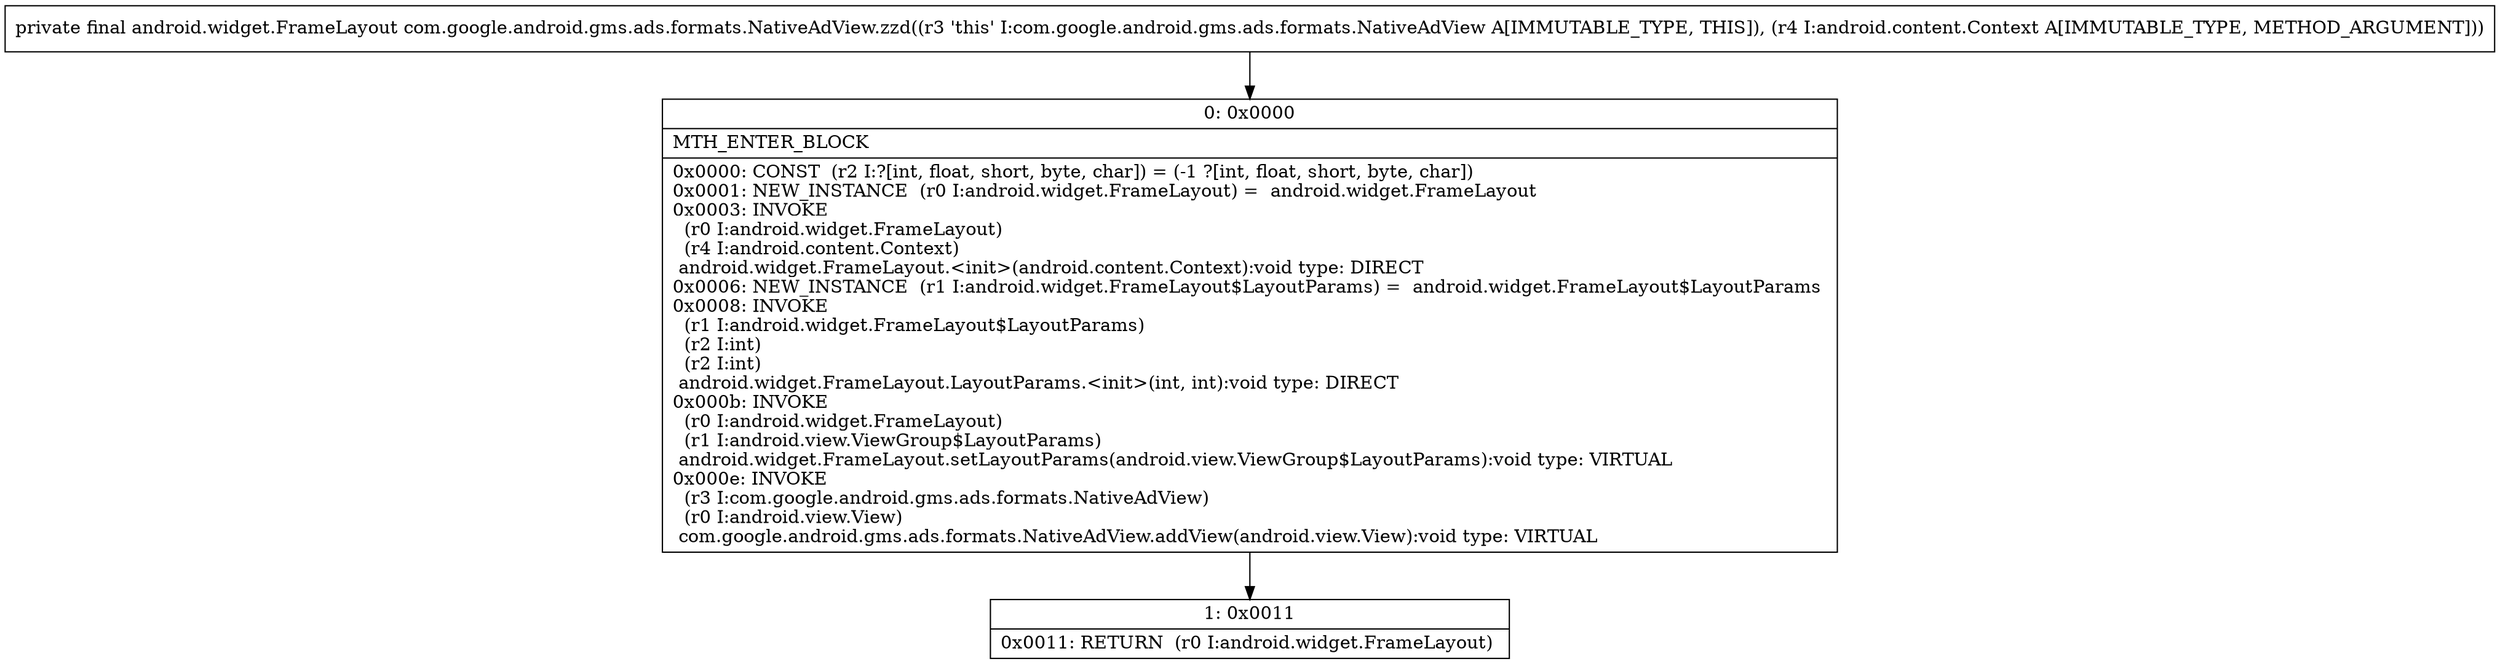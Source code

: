 digraph "CFG forcom.google.android.gms.ads.formats.NativeAdView.zzd(Landroid\/content\/Context;)Landroid\/widget\/FrameLayout;" {
Node_0 [shape=record,label="{0\:\ 0x0000|MTH_ENTER_BLOCK\l|0x0000: CONST  (r2 I:?[int, float, short, byte, char]) = (\-1 ?[int, float, short, byte, char]) \l0x0001: NEW_INSTANCE  (r0 I:android.widget.FrameLayout) =  android.widget.FrameLayout \l0x0003: INVOKE  \l  (r0 I:android.widget.FrameLayout)\l  (r4 I:android.content.Context)\l android.widget.FrameLayout.\<init\>(android.content.Context):void type: DIRECT \l0x0006: NEW_INSTANCE  (r1 I:android.widget.FrameLayout$LayoutParams) =  android.widget.FrameLayout$LayoutParams \l0x0008: INVOKE  \l  (r1 I:android.widget.FrameLayout$LayoutParams)\l  (r2 I:int)\l  (r2 I:int)\l android.widget.FrameLayout.LayoutParams.\<init\>(int, int):void type: DIRECT \l0x000b: INVOKE  \l  (r0 I:android.widget.FrameLayout)\l  (r1 I:android.view.ViewGroup$LayoutParams)\l android.widget.FrameLayout.setLayoutParams(android.view.ViewGroup$LayoutParams):void type: VIRTUAL \l0x000e: INVOKE  \l  (r3 I:com.google.android.gms.ads.formats.NativeAdView)\l  (r0 I:android.view.View)\l com.google.android.gms.ads.formats.NativeAdView.addView(android.view.View):void type: VIRTUAL \l}"];
Node_1 [shape=record,label="{1\:\ 0x0011|0x0011: RETURN  (r0 I:android.widget.FrameLayout) \l}"];
MethodNode[shape=record,label="{private final android.widget.FrameLayout com.google.android.gms.ads.formats.NativeAdView.zzd((r3 'this' I:com.google.android.gms.ads.formats.NativeAdView A[IMMUTABLE_TYPE, THIS]), (r4 I:android.content.Context A[IMMUTABLE_TYPE, METHOD_ARGUMENT])) }"];
MethodNode -> Node_0;
Node_0 -> Node_1;
}

